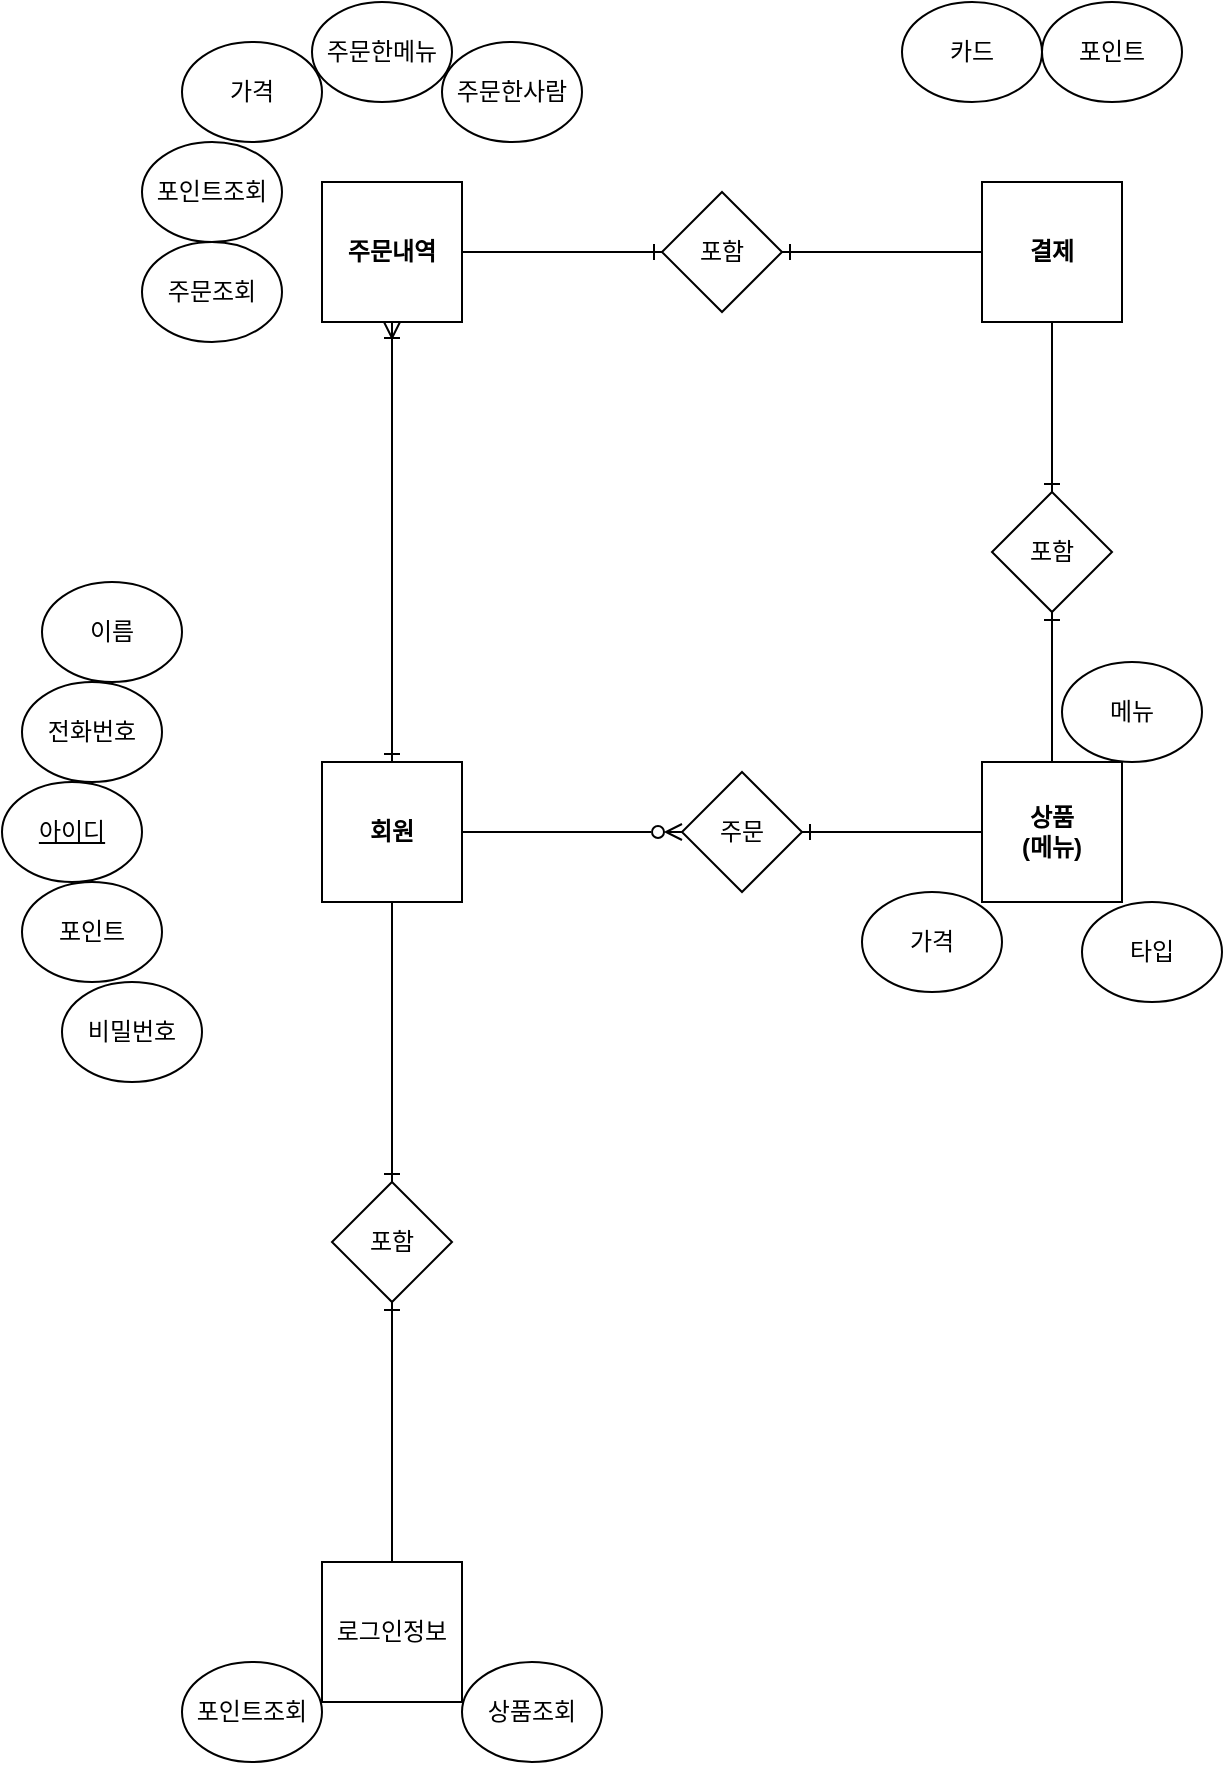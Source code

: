 <mxfile version="21.2.1" type="device">
  <diagram name="페이지-1" id="OsXEakf1ovo5sV9m-Xxc">
    <mxGraphModel dx="1552" dy="1901" grid="1" gridSize="10" guides="1" tooltips="1" connect="1" arrows="1" fold="1" page="1" pageScale="1" pageWidth="827" pageHeight="1169" math="0" shadow="0">
      <root>
        <mxCell id="0" />
        <mxCell id="1" parent="0" />
        <mxCell id="JmuK0l8G9QWru2d-qfCV-84" style="rounded=0;orthogonalLoop=1;jettySize=auto;html=1;exitX=1;exitY=0.5;exitDx=0;exitDy=0;entryX=0;entryY=0.5;entryDx=0;entryDy=0;endArrow=ERzeroToMany;endFill=0;startArrow=none;startFill=0;" edge="1" parent="1" source="OexlrTjWWQdYPRo8zZzN-1" target="JmuK0l8G9QWru2d-qfCV-57">
          <mxGeometry relative="1" as="geometry" />
        </mxCell>
        <mxCell id="OexlrTjWWQdYPRo8zZzN-1" value="&lt;b&gt;회원&lt;/b&gt;" style="whiteSpace=wrap;html=1;aspect=fixed;" parent="1" vertex="1">
          <mxGeometry x="-360" y="320" width="70" height="70" as="geometry" />
        </mxCell>
        <mxCell id="JmuK0l8G9QWru2d-qfCV-89" style="rounded=0;orthogonalLoop=1;jettySize=auto;html=1;exitX=0.5;exitY=1;exitDx=0;exitDy=0;entryX=0.5;entryY=0;entryDx=0;entryDy=0;endArrow=ERone;endFill=0;startArrow=ERoneToMany;startFill=0;" edge="1" parent="1" source="OexlrTjWWQdYPRo8zZzN-4" target="OexlrTjWWQdYPRo8zZzN-1">
          <mxGeometry relative="1" as="geometry" />
        </mxCell>
        <mxCell id="JmuK0l8G9QWru2d-qfCV-108" style="rounded=0;orthogonalLoop=1;jettySize=auto;html=1;exitX=1;exitY=0.5;exitDx=0;exitDy=0;entryX=0;entryY=0.5;entryDx=0;entryDy=0;endArrow=ERone;endFill=0;startArrow=none;startFill=0;" edge="1" parent="1" source="OexlrTjWWQdYPRo8zZzN-4" target="JmuK0l8G9QWru2d-qfCV-107">
          <mxGeometry relative="1" as="geometry">
            <Array as="points">
              <mxPoint x="-220" y="65" />
            </Array>
          </mxGeometry>
        </mxCell>
        <mxCell id="OexlrTjWWQdYPRo8zZzN-4" value="&lt;b&gt;주문내역&lt;/b&gt;" style="whiteSpace=wrap;html=1;aspect=fixed;" parent="1" vertex="1">
          <mxGeometry x="-360" y="30" width="70" height="70" as="geometry" />
        </mxCell>
        <mxCell id="OexlrTjWWQdYPRo8zZzN-7" value="아이디" style="ellipse;whiteSpace=wrap;html=1;fontStyle=4" parent="1" vertex="1">
          <mxGeometry x="-520" y="330" width="70" height="50" as="geometry" />
        </mxCell>
        <mxCell id="OexlrTjWWQdYPRo8zZzN-9" value="이름" style="ellipse;whiteSpace=wrap;html=1;" parent="1" vertex="1">
          <mxGeometry x="-500" y="230" width="70" height="50" as="geometry" />
        </mxCell>
        <mxCell id="OexlrTjWWQdYPRo8zZzN-10" value="전화번호" style="ellipse;whiteSpace=wrap;html=1;" parent="1" vertex="1">
          <mxGeometry x="-510" y="280" width="70" height="50" as="geometry" />
        </mxCell>
        <mxCell id="OexlrTjWWQdYPRo8zZzN-11" value="포인트" style="ellipse;whiteSpace=wrap;html=1;" parent="1" vertex="1">
          <mxGeometry x="-510" y="380" width="70" height="50" as="geometry" />
        </mxCell>
        <mxCell id="JmuK0l8G9QWru2d-qfCV-1" value="비밀번호" style="ellipse;whiteSpace=wrap;html=1;" vertex="1" parent="1">
          <mxGeometry x="-490" y="430" width="70" height="50" as="geometry" />
        </mxCell>
        <mxCell id="JmuK0l8G9QWru2d-qfCV-21" value="주문한메뉴" style="ellipse;whiteSpace=wrap;html=1;" vertex="1" parent="1">
          <mxGeometry x="-365" y="-60" width="70" height="50" as="geometry" />
        </mxCell>
        <mxCell id="JmuK0l8G9QWru2d-qfCV-22" value="주문한사람" style="ellipse;whiteSpace=wrap;html=1;" vertex="1" parent="1">
          <mxGeometry x="-300" y="-40" width="70" height="50" as="geometry" />
        </mxCell>
        <mxCell id="JmuK0l8G9QWru2d-qfCV-23" value="가격" style="ellipse;whiteSpace=wrap;html=1;" vertex="1" parent="1">
          <mxGeometry x="-430" y="-40" width="70" height="50" as="geometry" />
        </mxCell>
        <mxCell id="JmuK0l8G9QWru2d-qfCV-70" style="rounded=0;orthogonalLoop=1;jettySize=auto;html=1;exitX=0.5;exitY=0;exitDx=0;exitDy=0;entryX=0.5;entryY=1;entryDx=0;entryDy=0;endArrow=none;endFill=0;startArrow=ERone;startFill=0;" edge="1" parent="1" source="JmuK0l8G9QWru2d-qfCV-55" target="OexlrTjWWQdYPRo8zZzN-1">
          <mxGeometry relative="1" as="geometry" />
        </mxCell>
        <mxCell id="JmuK0l8G9QWru2d-qfCV-71" style="rounded=0;orthogonalLoop=1;jettySize=auto;html=1;exitX=0.5;exitY=1;exitDx=0;exitDy=0;entryX=0.5;entryY=0;entryDx=0;entryDy=0;endArrow=none;endFill=0;startArrow=ERone;startFill=0;" edge="1" parent="1" source="JmuK0l8G9QWru2d-qfCV-55" target="JmuK0l8G9QWru2d-qfCV-59">
          <mxGeometry relative="1" as="geometry" />
        </mxCell>
        <mxCell id="JmuK0l8G9QWru2d-qfCV-55" value="포함" style="rhombus;whiteSpace=wrap;html=1;" vertex="1" parent="1">
          <mxGeometry x="-355" y="530" width="60" height="60" as="geometry" />
        </mxCell>
        <mxCell id="JmuK0l8G9QWru2d-qfCV-85" style="rounded=0;orthogonalLoop=1;jettySize=auto;html=1;exitX=1;exitY=0.5;exitDx=0;exitDy=0;entryX=0;entryY=0.5;entryDx=0;entryDy=0;endArrow=none;endFill=0;startArrow=ERone;startFill=0;" edge="1" parent="1" source="JmuK0l8G9QWru2d-qfCV-57" target="JmuK0l8G9QWru2d-qfCV-78">
          <mxGeometry relative="1" as="geometry" />
        </mxCell>
        <mxCell id="JmuK0l8G9QWru2d-qfCV-57" value="주문" style="rhombus;whiteSpace=wrap;html=1;" vertex="1" parent="1">
          <mxGeometry x="-180" y="325" width="60" height="60" as="geometry" />
        </mxCell>
        <mxCell id="JmuK0l8G9QWru2d-qfCV-59" value="로그인정보" style="whiteSpace=wrap;html=1;aspect=fixed;" vertex="1" parent="1">
          <mxGeometry x="-360" y="720" width="70" height="70" as="geometry" />
        </mxCell>
        <mxCell id="JmuK0l8G9QWru2d-qfCV-66" value="상품조회" style="ellipse;whiteSpace=wrap;html=1;" vertex="1" parent="1">
          <mxGeometry x="-290" y="770" width="70" height="50" as="geometry" />
        </mxCell>
        <mxCell id="JmuK0l8G9QWru2d-qfCV-67" value="포인트조회" style="ellipse;whiteSpace=wrap;html=1;" vertex="1" parent="1">
          <mxGeometry x="-430" y="770" width="70" height="50" as="geometry" />
        </mxCell>
        <mxCell id="JmuK0l8G9QWru2d-qfCV-86" style="rounded=0;orthogonalLoop=1;jettySize=auto;html=1;exitX=0.5;exitY=1;exitDx=0;exitDy=0;entryX=0.5;entryY=0;entryDx=0;entryDy=0;endArrow=ERone;endFill=0;startArrow=none;startFill=0;" edge="1" parent="1" source="JmuK0l8G9QWru2d-qfCV-72" target="JmuK0l8G9QWru2d-qfCV-79">
          <mxGeometry relative="1" as="geometry" />
        </mxCell>
        <mxCell id="JmuK0l8G9QWru2d-qfCV-72" value="&lt;b&gt;결제&lt;/b&gt;" style="whiteSpace=wrap;html=1;aspect=fixed;" vertex="1" parent="1">
          <mxGeometry x="-30" y="30" width="70" height="70" as="geometry" />
        </mxCell>
        <mxCell id="JmuK0l8G9QWru2d-qfCV-73" value="카드" style="ellipse;whiteSpace=wrap;html=1;" vertex="1" parent="1">
          <mxGeometry x="-70" y="-60" width="70" height="50" as="geometry" />
        </mxCell>
        <mxCell id="JmuK0l8G9QWru2d-qfCV-75" value="포인트" style="ellipse;whiteSpace=wrap;html=1;" vertex="1" parent="1">
          <mxGeometry y="-60" width="70" height="50" as="geometry" />
        </mxCell>
        <mxCell id="JmuK0l8G9QWru2d-qfCV-78" value="&lt;b&gt;상품&lt;br&gt;(메뉴)&lt;/b&gt;" style="whiteSpace=wrap;html=1;aspect=fixed;" vertex="1" parent="1">
          <mxGeometry x="-30" y="320" width="70" height="70" as="geometry" />
        </mxCell>
        <mxCell id="JmuK0l8G9QWru2d-qfCV-90" style="rounded=0;orthogonalLoop=1;jettySize=auto;html=1;exitX=0.5;exitY=1;exitDx=0;exitDy=0;entryX=0.5;entryY=0;entryDx=0;entryDy=0;endArrow=none;endFill=0;startArrow=ERone;startFill=0;" edge="1" parent="1" source="JmuK0l8G9QWru2d-qfCV-79" target="JmuK0l8G9QWru2d-qfCV-78">
          <mxGeometry relative="1" as="geometry" />
        </mxCell>
        <mxCell id="JmuK0l8G9QWru2d-qfCV-79" value="포함" style="rhombus;whiteSpace=wrap;html=1;" vertex="1" parent="1">
          <mxGeometry x="-25" y="185" width="60" height="60" as="geometry" />
        </mxCell>
        <mxCell id="JmuK0l8G9QWru2d-qfCV-80" value="메뉴" style="ellipse;whiteSpace=wrap;html=1;" vertex="1" parent="1">
          <mxGeometry x="10" y="270" width="70" height="50" as="geometry" />
        </mxCell>
        <mxCell id="JmuK0l8G9QWru2d-qfCV-81" value="가격" style="ellipse;whiteSpace=wrap;html=1;" vertex="1" parent="1">
          <mxGeometry x="-90" y="385" width="70" height="50" as="geometry" />
        </mxCell>
        <mxCell id="JmuK0l8G9QWru2d-qfCV-82" value="타입" style="ellipse;whiteSpace=wrap;html=1;" vertex="1" parent="1">
          <mxGeometry x="20" y="390" width="70" height="50" as="geometry" />
        </mxCell>
        <mxCell id="JmuK0l8G9QWru2d-qfCV-109" style="rounded=0;orthogonalLoop=1;jettySize=auto;html=1;exitX=1;exitY=0.5;exitDx=0;exitDy=0;entryX=0;entryY=0.5;entryDx=0;entryDy=0;endArrow=none;endFill=0;startArrow=ERone;startFill=0;" edge="1" parent="1" source="JmuK0l8G9QWru2d-qfCV-107" target="JmuK0l8G9QWru2d-qfCV-72">
          <mxGeometry relative="1" as="geometry" />
        </mxCell>
        <mxCell id="JmuK0l8G9QWru2d-qfCV-107" value="포함" style="rhombus;whiteSpace=wrap;html=1;" vertex="1" parent="1">
          <mxGeometry x="-190" y="35" width="60" height="60" as="geometry" />
        </mxCell>
        <mxCell id="JmuK0l8G9QWru2d-qfCV-116" value="포인트조회" style="ellipse;whiteSpace=wrap;html=1;" vertex="1" parent="1">
          <mxGeometry x="-450" y="10" width="70" height="50" as="geometry" />
        </mxCell>
        <mxCell id="JmuK0l8G9QWru2d-qfCV-117" value="주문조회" style="ellipse;whiteSpace=wrap;html=1;" vertex="1" parent="1">
          <mxGeometry x="-450" y="60" width="70" height="50" as="geometry" />
        </mxCell>
      </root>
    </mxGraphModel>
  </diagram>
</mxfile>
